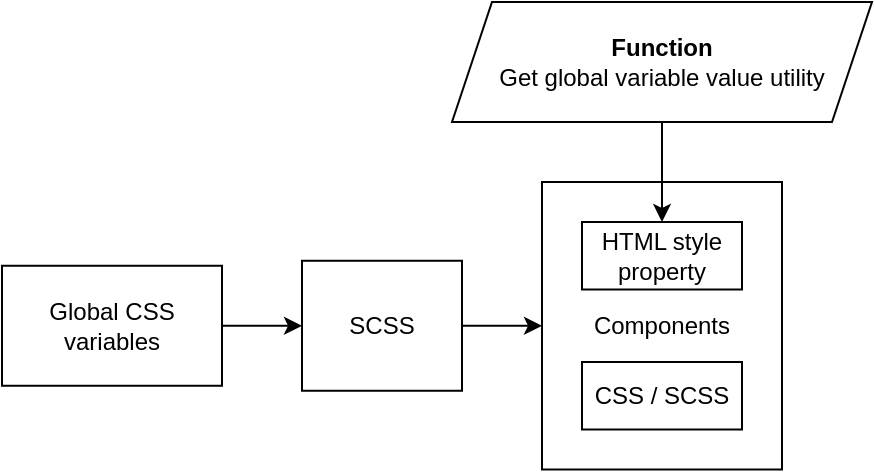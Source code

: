 <mxfile>
    <diagram id="UnspRoIa7rN6hPAtxe0F" name="Page-1">
        <mxGraphModel dx="1414" dy="437" grid="1" gridSize="10" guides="1" tooltips="1" connect="1" arrows="1" fold="1" page="1" pageScale="1" pageWidth="850" pageHeight="1100" math="0" shadow="0">
            <root>
                <mxCell id="0"/>
                <mxCell id="1" parent="0"/>
                <mxCell id="7" value="Components" style="rounded=0;whiteSpace=wrap;html=1;" vertex="1" parent="1">
                    <mxGeometry x="450" y="140" width="120" height="143.75" as="geometry"/>
                </mxCell>
                <mxCell id="8" style="edgeStyle=orthogonalEdgeStyle;rounded=0;orthogonalLoop=1;jettySize=auto;html=1;" edge="1" parent="1" source="2" target="3">
                    <mxGeometry relative="1" as="geometry"/>
                </mxCell>
                <mxCell id="2" value="Global CSS variables" style="rounded=0;whiteSpace=wrap;html=1;" vertex="1" parent="1">
                    <mxGeometry x="180" y="181.88" width="110" height="60" as="geometry"/>
                </mxCell>
                <mxCell id="9" style="edgeStyle=orthogonalEdgeStyle;rounded=0;orthogonalLoop=1;jettySize=auto;html=1;entryX=0;entryY=0.5;entryDx=0;entryDy=0;" edge="1" parent="1" source="3" target="7">
                    <mxGeometry relative="1" as="geometry"/>
                </mxCell>
                <mxCell id="3" value="SCSS" style="rounded=0;whiteSpace=wrap;html=1;" vertex="1" parent="1">
                    <mxGeometry x="330" y="179.38" width="80" height="65" as="geometry"/>
                </mxCell>
                <mxCell id="12" style="edgeStyle=orthogonalEdgeStyle;rounded=0;orthogonalLoop=1;jettySize=auto;html=1;" edge="1" parent="1" source="6" target="11">
                    <mxGeometry relative="1" as="geometry"/>
                </mxCell>
                <mxCell id="6" value="&lt;span&gt;&lt;b&gt;Function&lt;/b&gt;&lt;br&gt;Get global variable value utility&lt;/span&gt;" style="shape=parallelogram;perimeter=parallelogramPerimeter;whiteSpace=wrap;html=1;fixedSize=1;" vertex="1" parent="1">
                    <mxGeometry x="405" y="50" width="210" height="60" as="geometry"/>
                </mxCell>
                <mxCell id="10" value="CSS / SCSS" style="rounded=0;whiteSpace=wrap;html=1;" vertex="1" parent="1">
                    <mxGeometry x="470" y="230" width="80" height="33.75" as="geometry"/>
                </mxCell>
                <mxCell id="11" value="HTML style property" style="rounded=0;whiteSpace=wrap;html=1;" vertex="1" parent="1">
                    <mxGeometry x="470" y="160" width="80" height="33.75" as="geometry"/>
                </mxCell>
            </root>
        </mxGraphModel>
    </diagram>
</mxfile>